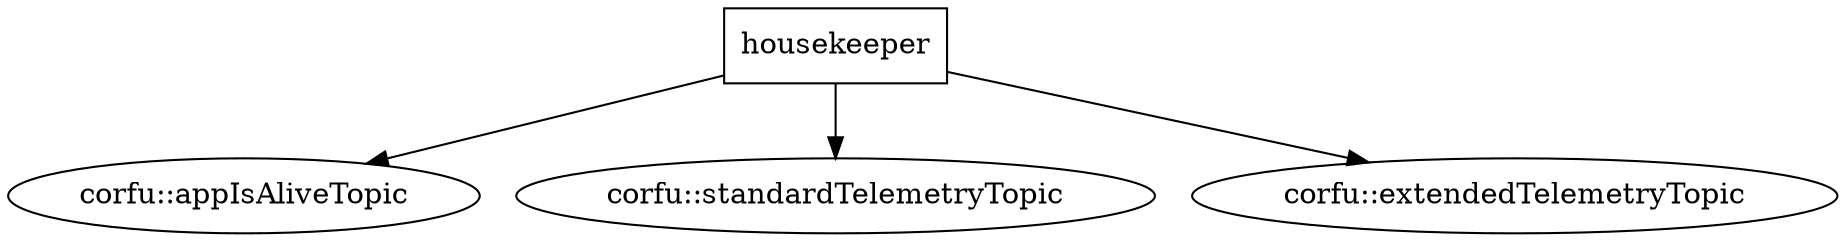 digraph D {
  "housekeeper" [shape=box]
    "corfu::appIsAliveTopic"
    "corfu::standardTelemetryTopic"
    "corfu::extendedTelemetryTopic"

    "housekeeper" -> "corfu::appIsAliveTopic"
    "housekeeper" -> "corfu::standardTelemetryTopic"
    "housekeeper" -> "corfu::extendedTelemetryTopic"


}
